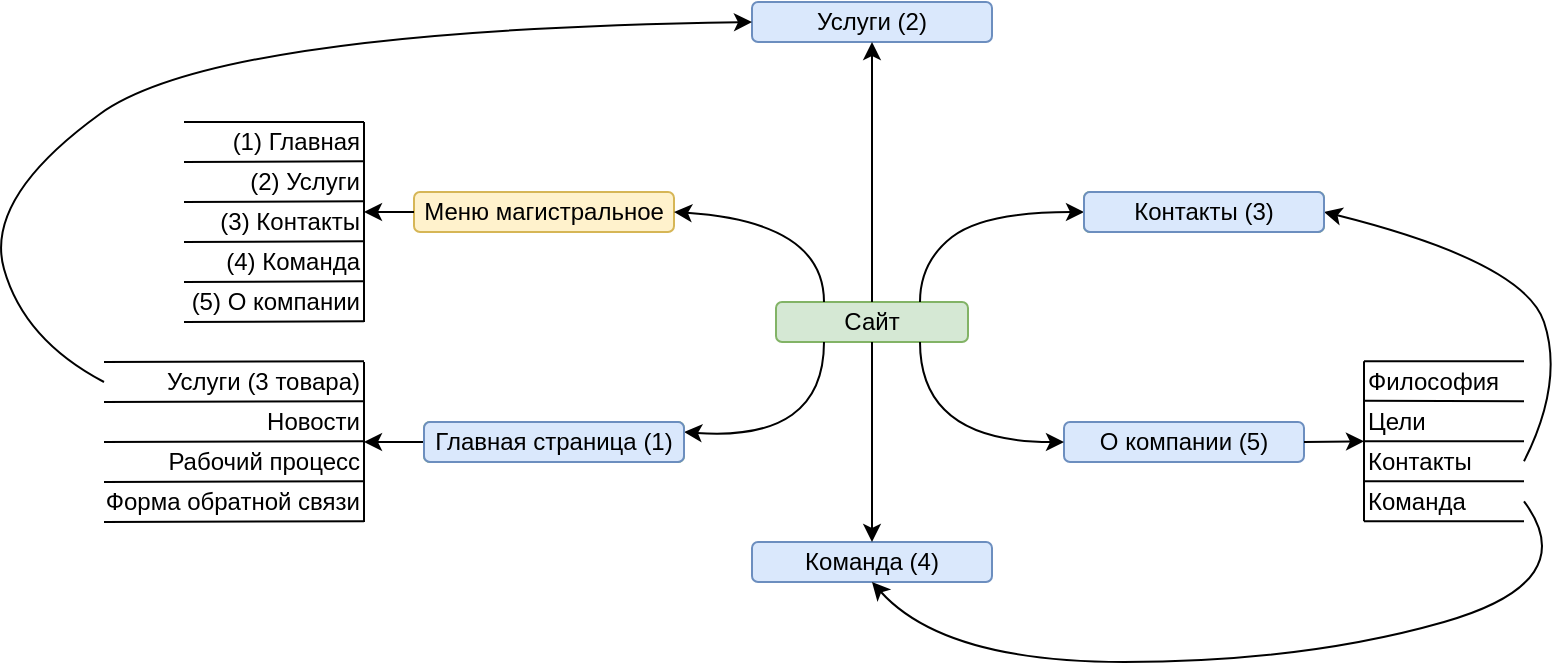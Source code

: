 <mxfile version="20.5.3" type="google"><diagram id="h5CrLuQb4a_Y8XLwuyL2" name="Страница 1"><mxGraphModel dx="948" dy="534" grid="0" gridSize="10" guides="1" tooltips="1" connect="1" arrows="1" fold="1" page="1" pageScale="1" pageWidth="827" pageHeight="1169" math="0" shadow="0"><root><mxCell id="0"/><mxCell id="1" parent="0"/><mxCell id="dWn9MculYmVkYZXtp4No-1" value="Сайт" style="rounded=1;whiteSpace=wrap;html=1;fillColor=#d5e8d4;strokeColor=#82b366;" vertex="1" parent="1"><mxGeometry x="406" y="290" width="96" height="20" as="geometry"/></mxCell><mxCell id="dWn9MculYmVkYZXtp4No-3" value="Главная страница (1)" style="rounded=1;whiteSpace=wrap;html=1;fillColor=#d5e8d4;strokeColor=#82b366;" vertex="1" parent="1"><mxGeometry x="230" y="350" width="130" height="20" as="geometry"/></mxCell><mxCell id="dWn9MculYmVkYZXtp4No-4" value="Меню магистральное" style="rounded=1;whiteSpace=wrap;html=1;fillColor=#fff2cc;strokeColor=#d6b656;" vertex="1" parent="1"><mxGeometry x="225" y="235" width="130" height="20" as="geometry"/></mxCell><mxCell id="dWn9MculYmVkYZXtp4No-5" value="Команда (4)" style="rounded=1;whiteSpace=wrap;html=1;fillColor=#dae8fc;strokeColor=#6c8ebf;" vertex="1" parent="1"><mxGeometry x="394" y="410" width="120" height="20" as="geometry"/></mxCell><mxCell id="dWn9MculYmVkYZXtp4No-6" value="О компании (5)" style="rounded=1;whiteSpace=wrap;html=1;fillColor=#dae8fc;strokeColor=#6c8ebf;" vertex="1" parent="1"><mxGeometry x="550" y="350" width="120" height="20" as="geometry"/></mxCell><mxCell id="dWn9MculYmVkYZXtp4No-7" value="Контакты (3)" style="rounded=1;whiteSpace=wrap;html=1;fillColor=#d5e8d4;strokeColor=#82b366;" vertex="1" parent="1"><mxGeometry x="560" y="235" width="120" height="20" as="geometry"/></mxCell><mxCell id="dWn9MculYmVkYZXtp4No-10" value="" style="endArrow=none;html=1;rounded=0;" edge="1" parent="1"><mxGeometry width="50" height="50" relative="1" as="geometry"><mxPoint x="700" y="399.66" as="sourcePoint"/><mxPoint x="700" y="319.66" as="targetPoint"/></mxGeometry></mxCell><mxCell id="dWn9MculYmVkYZXtp4No-11" value="" style="endArrow=none;html=1;rounded=0;" edge="1" parent="1"><mxGeometry width="50" height="50" relative="1" as="geometry"><mxPoint x="700" y="319.66" as="sourcePoint"/><mxPoint x="780" y="319.66" as="targetPoint"/></mxGeometry></mxCell><mxCell id="dWn9MculYmVkYZXtp4No-12" value="" style="endArrow=none;html=1;rounded=0;" edge="1" parent="1"><mxGeometry width="50" height="50" relative="1" as="geometry"><mxPoint x="700" y="339.42" as="sourcePoint"/><mxPoint x="780" y="339.66" as="targetPoint"/></mxGeometry></mxCell><mxCell id="dWn9MculYmVkYZXtp4No-13" value="" style="endArrow=none;html=1;rounded=0;" edge="1" parent="1"><mxGeometry width="50" height="50" relative="1" as="geometry"><mxPoint x="700" y="359.66" as="sourcePoint"/><mxPoint x="780" y="359.66" as="targetPoint"/></mxGeometry></mxCell><mxCell id="dWn9MculYmVkYZXtp4No-14" value="" style="endArrow=none;html=1;rounded=0;" edge="1" parent="1"><mxGeometry width="50" height="50" relative="1" as="geometry"><mxPoint x="700" y="379.66" as="sourcePoint"/><mxPoint x="780" y="379.66" as="targetPoint"/></mxGeometry></mxCell><mxCell id="dWn9MculYmVkYZXtp4No-15" value="" style="endArrow=none;html=1;rounded=0;" edge="1" parent="1"><mxGeometry width="50" height="50" relative="1" as="geometry"><mxPoint x="700" y="399.66" as="sourcePoint"/><mxPoint x="780" y="399.66" as="targetPoint"/></mxGeometry></mxCell><mxCell id="dWn9MculYmVkYZXtp4No-18" value="&lt;span style=&quot;color: rgb(0, 0, 0); font-family: Helvetica; font-size: 12px; font-style: normal; font-variant-ligatures: normal; font-variant-caps: normal; font-weight: 400; letter-spacing: normal; orphans: 2; text-align: center; text-indent: 0px; text-transform: none; widows: 2; word-spacing: 0px; -webkit-text-stroke-width: 0px; text-decoration-thickness: initial; text-decoration-style: initial; text-decoration-color: initial; float: none; display: inline !important;&quot;&gt;Философия&lt;/span&gt;" style="text;whiteSpace=wrap;html=1;verticalAlign=middle;" vertex="1" parent="1"><mxGeometry x="700" y="319.66" width="90" height="20" as="geometry"/></mxCell><mxCell id="dWn9MculYmVkYZXtp4No-19" value="&lt;span style=&quot;color: rgb(0, 0, 0); font-family: Helvetica; font-size: 12px; font-style: normal; font-variant-ligatures: normal; font-variant-caps: normal; font-weight: 400; letter-spacing: normal; orphans: 2; text-align: center; text-indent: 0px; text-transform: none; widows: 2; word-spacing: 0px; -webkit-text-stroke-width: 0px; text-decoration-thickness: initial; text-decoration-style: initial; text-decoration-color: initial; float: none; display: inline !important;&quot;&gt;Цели&lt;/span&gt;" style="text;whiteSpace=wrap;html=1;verticalAlign=middle;" vertex="1" parent="1"><mxGeometry x="700" y="339.66" width="90" height="20" as="geometry"/></mxCell><mxCell id="dWn9MculYmVkYZXtp4No-20" value="&lt;span style=&quot;color: rgb(0, 0, 0); font-family: Helvetica; font-size: 12px; font-style: normal; font-variant-ligatures: normal; font-variant-caps: normal; font-weight: 400; letter-spacing: normal; orphans: 2; text-align: center; text-indent: 0px; text-transform: none; widows: 2; word-spacing: 0px; -webkit-text-stroke-width: 0px; text-decoration-thickness: initial; text-decoration-style: initial; text-decoration-color: initial; float: none; display: inline !important;&quot;&gt;Контакты&lt;/span&gt;" style="text;whiteSpace=wrap;html=1;verticalAlign=middle;" vertex="1" parent="1"><mxGeometry x="700" y="359.66" width="80" height="20" as="geometry"/></mxCell><mxCell id="dWn9MculYmVkYZXtp4No-21" value="&lt;span style=&quot;color: rgb(0, 0, 0); font-family: Helvetica; font-size: 12px; font-style: normal; font-variant-ligatures: normal; font-variant-caps: normal; font-weight: 400; letter-spacing: normal; orphans: 2; text-align: center; text-indent: 0px; text-transform: none; widows: 2; word-spacing: 0px; -webkit-text-stroke-width: 0px; text-decoration-thickness: initial; text-decoration-style: initial; text-decoration-color: initial; float: none; display: inline !important;&quot;&gt;Команда&lt;/span&gt;" style="text;whiteSpace=wrap;html=1;verticalAlign=middle;" vertex="1" parent="1"><mxGeometry x="700" y="379.66" width="80" height="20" as="geometry"/></mxCell><mxCell id="dWn9MculYmVkYZXtp4No-34" value="" style="endArrow=none;html=1;rounded=0;" edge="1" parent="1"><mxGeometry width="50" height="50" relative="1" as="geometry"><mxPoint x="200" y="400" as="sourcePoint"/><mxPoint x="200" y="320" as="targetPoint"/></mxGeometry></mxCell><mxCell id="dWn9MculYmVkYZXtp4No-35" value="" style="endArrow=none;html=1;rounded=0;" edge="1" parent="1"><mxGeometry width="50" height="50" relative="1" as="geometry"><mxPoint x="70" y="320" as="sourcePoint"/><mxPoint x="200" y="319.6" as="targetPoint"/></mxGeometry></mxCell><mxCell id="dWn9MculYmVkYZXtp4No-36" value="" style="endArrow=none;html=1;rounded=0;" edge="1" parent="1"><mxGeometry width="50" height="50" relative="1" as="geometry"><mxPoint x="70" y="340" as="sourcePoint"/><mxPoint x="200" y="339.6" as="targetPoint"/></mxGeometry></mxCell><mxCell id="dWn9MculYmVkYZXtp4No-37" value="" style="endArrow=none;html=1;rounded=0;" edge="1" parent="1"><mxGeometry width="50" height="50" relative="1" as="geometry"><mxPoint x="70" y="360" as="sourcePoint"/><mxPoint x="200" y="359.6" as="targetPoint"/></mxGeometry></mxCell><mxCell id="dWn9MculYmVkYZXtp4No-38" value="" style="endArrow=none;html=1;rounded=0;" edge="1" parent="1"><mxGeometry width="50" height="50" relative="1" as="geometry"><mxPoint x="70" y="380" as="sourcePoint"/><mxPoint x="200" y="379.6" as="targetPoint"/></mxGeometry></mxCell><mxCell id="dWn9MculYmVkYZXtp4No-39" value="" style="endArrow=none;html=1;rounded=0;" edge="1" parent="1"><mxGeometry width="50" height="50" relative="1" as="geometry"><mxPoint x="70" y="400" as="sourcePoint"/><mxPoint x="200" y="399.6" as="targetPoint"/></mxGeometry></mxCell><mxCell id="dWn9MculYmVkYZXtp4No-40" value="Услуги (3 товара)" style="text;whiteSpace=wrap;html=1;verticalAlign=middle;align=right;" vertex="1" parent="1"><mxGeometry x="70" y="320" width="130" height="20" as="geometry"/></mxCell><mxCell id="dWn9MculYmVkYZXtp4No-41" value="&lt;span style=&quot;color: rgb(0, 0, 0); font-family: Helvetica; font-size: 12px; font-style: normal; font-variant-ligatures: normal; font-variant-caps: normal; font-weight: 400; letter-spacing: normal; orphans: 2; text-indent: 0px; text-transform: none; widows: 2; word-spacing: 0px; -webkit-text-stroke-width: 0px; text-decoration-thickness: initial; text-decoration-style: initial; text-decoration-color: initial; float: none; display: inline !important;&quot;&gt;Новости&lt;/span&gt;" style="text;whiteSpace=wrap;html=1;verticalAlign=middle;align=right;" vertex="1" parent="1"><mxGeometry x="100" y="340" width="100" height="20" as="geometry"/></mxCell><mxCell id="dWn9MculYmVkYZXtp4No-42" value="&lt;span style=&quot;color: rgb(0, 0, 0); font-family: Helvetica; font-size: 12px; font-style: normal; font-variant-ligatures: normal; font-variant-caps: normal; font-weight: 400; letter-spacing: normal; orphans: 2; text-indent: 0px; text-transform: none; widows: 2; word-spacing: 0px; -webkit-text-stroke-width: 0px; text-decoration-thickness: initial; text-decoration-style: initial; text-decoration-color: initial; float: none; display: inline !important;&quot;&gt;Рабочий процесс&lt;/span&gt;" style="text;whiteSpace=wrap;html=1;verticalAlign=middle;align=right;" vertex="1" parent="1"><mxGeometry x="100" y="360" width="100" height="20" as="geometry"/></mxCell><mxCell id="dWn9MculYmVkYZXtp4No-43" value="&lt;span style=&quot;color: rgb(0, 0, 0); font-family: Helvetica; font-size: 12px; font-style: normal; font-variant-ligatures: normal; font-variant-caps: normal; font-weight: 400; letter-spacing: normal; orphans: 2; text-indent: 0px; text-transform: none; widows: 2; word-spacing: 0px; -webkit-text-stroke-width: 0px; text-decoration-thickness: initial; text-decoration-style: initial; text-decoration-color: initial; float: none; display: inline !important;&quot;&gt;Форма обратной связи&lt;/span&gt;" style="text;whiteSpace=wrap;html=1;verticalAlign=middle;align=right;" vertex="1" parent="1"><mxGeometry x="70" y="380" width="130" height="20" as="geometry"/></mxCell><mxCell id="dWn9MculYmVkYZXtp4No-67" value="" style="endArrow=none;html=1;rounded=0;" edge="1" parent="1"><mxGeometry width="50" height="50" relative="1" as="geometry"><mxPoint x="200" y="300" as="sourcePoint"/><mxPoint x="200" y="200" as="targetPoint"/></mxGeometry></mxCell><mxCell id="dWn9MculYmVkYZXtp4No-68" value="" style="endArrow=none;html=1;rounded=0;" edge="1" parent="1"><mxGeometry width="50" height="50" relative="1" as="geometry"><mxPoint x="110" y="220" as="sourcePoint"/><mxPoint x="200" y="219.6" as="targetPoint"/></mxGeometry></mxCell><mxCell id="dWn9MculYmVkYZXtp4No-69" value="" style="endArrow=none;html=1;rounded=0;" edge="1" parent="1"><mxGeometry width="50" height="50" relative="1" as="geometry"><mxPoint x="110" y="240" as="sourcePoint"/><mxPoint x="200" y="239.6" as="targetPoint"/></mxGeometry></mxCell><mxCell id="dWn9MculYmVkYZXtp4No-70" value="" style="endArrow=none;html=1;rounded=0;" edge="1" parent="1"><mxGeometry width="50" height="50" relative="1" as="geometry"><mxPoint x="110" y="260" as="sourcePoint"/><mxPoint x="200" y="259.6" as="targetPoint"/></mxGeometry></mxCell><mxCell id="dWn9MculYmVkYZXtp4No-71" value="" style="endArrow=none;html=1;rounded=0;" edge="1" parent="1"><mxGeometry width="50" height="50" relative="1" as="geometry"><mxPoint x="110" y="280" as="sourcePoint"/><mxPoint x="200" y="279.6" as="targetPoint"/></mxGeometry></mxCell><mxCell id="dWn9MculYmVkYZXtp4No-72" value="" style="endArrow=none;html=1;rounded=0;" edge="1" parent="1"><mxGeometry width="50" height="50" relative="1" as="geometry"><mxPoint x="110" y="300" as="sourcePoint"/><mxPoint x="200" y="299.6" as="targetPoint"/></mxGeometry></mxCell><mxCell id="dWn9MculYmVkYZXtp4No-73" value="(1) Главная" style="text;whiteSpace=wrap;html=1;verticalAlign=middle;align=right;" vertex="1" parent="1"><mxGeometry x="100" y="200" width="100" height="20" as="geometry"/></mxCell><mxCell id="dWn9MculYmVkYZXtp4No-77" value="" style="endArrow=none;html=1;rounded=0;" edge="1" parent="1"><mxGeometry width="50" height="50" relative="1" as="geometry"><mxPoint x="110" y="200" as="sourcePoint"/><mxPoint x="200" y="200.0" as="targetPoint"/></mxGeometry></mxCell><mxCell id="dWn9MculYmVkYZXtp4No-80" value="Услуги (2)" style="rounded=1;whiteSpace=wrap;html=1;fillColor=#dae8fc;strokeColor=#6c8ebf;" vertex="1" parent="1"><mxGeometry x="394" y="140" width="120" height="20" as="geometry"/></mxCell><mxCell id="dWn9MculYmVkYZXtp4No-83" value="" style="curved=1;endArrow=classic;html=1;rounded=0;exitX=1;exitY=0.5;exitDx=0;exitDy=0;entryX=0.5;entryY=1;entryDx=0;entryDy=0;" edge="1" parent="1" source="dWn9MculYmVkYZXtp4No-21" target="dWn9MculYmVkYZXtp4No-5"><mxGeometry width="50" height="50" relative="1" as="geometry"><mxPoint x="780" y="440" as="sourcePoint"/><mxPoint x="680" y="430" as="targetPoint"/><Array as="points"><mxPoint x="810" y="430"/><mxPoint x="670" y="470"/><mxPoint x="490" y="470"/></Array></mxGeometry></mxCell><mxCell id="dWn9MculYmVkYZXtp4No-84" value="" style="curved=1;endArrow=classic;html=1;rounded=0;entryX=1;entryY=0.5;entryDx=0;entryDy=0;exitX=1;exitY=0.5;exitDx=0;exitDy=0;" edge="1" parent="1" source="dWn9MculYmVkYZXtp4No-20" target="dWn9MculYmVkYZXtp4No-7"><mxGeometry width="50" height="50" relative="1" as="geometry"><mxPoint x="800" y="340" as="sourcePoint"/><mxPoint x="690" y="290" as="targetPoint"/><Array as="points"><mxPoint x="800" y="330"/><mxPoint x="780" y="270"/></Array></mxGeometry></mxCell><mxCell id="dWn9MculYmVkYZXtp4No-85" value="&lt;span style=&quot;color: rgb(0, 0, 0); font-family: Helvetica; font-size: 12px; font-style: normal; font-variant-ligatures: normal; font-variant-caps: normal; font-weight: 400; letter-spacing: normal; orphans: 2; text-indent: 0px; text-transform: none; widows: 2; word-spacing: 0px; -webkit-text-stroke-width: 0px; text-decoration-thickness: initial; text-decoration-style: initial; text-decoration-color: initial; float: none; display: inline !important;&quot;&gt;(2) Услуги&lt;/span&gt;" style="text;whiteSpace=wrap;html=1;verticalAlign=middle;align=right;" vertex="1" parent="1"><mxGeometry x="100" y="220" width="100" height="20" as="geometry"/></mxCell><mxCell id="dWn9MculYmVkYZXtp4No-86" value="&lt;span style=&quot;color: rgb(0, 0, 0); font-family: Helvetica; font-size: 12px; font-style: normal; font-variant-ligatures: normal; font-variant-caps: normal; font-weight: 400; letter-spacing: normal; orphans: 2; text-indent: 0px; text-transform: none; widows: 2; word-spacing: 0px; -webkit-text-stroke-width: 0px; text-decoration-thickness: initial; text-decoration-style: initial; text-decoration-color: initial; float: none; display: inline !important;&quot;&gt;(4) Команда&lt;/span&gt;" style="text;whiteSpace=wrap;html=1;verticalAlign=middle;align=right;" vertex="1" parent="1"><mxGeometry x="100.0" y="260" width="100" height="20" as="geometry"/></mxCell><mxCell id="dWn9MculYmVkYZXtp4No-87" value="&lt;span style=&quot;color: rgb(0, 0, 0); font-family: Helvetica; font-size: 12px; font-style: normal; font-variant-ligatures: normal; font-variant-caps: normal; font-weight: 400; letter-spacing: normal; orphans: 2; text-indent: 0px; text-transform: none; widows: 2; word-spacing: 0px; -webkit-text-stroke-width: 0px; text-decoration-thickness: initial; text-decoration-style: initial; text-decoration-color: initial; float: none; display: inline !important;&quot;&gt;(3) Контакты&lt;/span&gt;" style="text;whiteSpace=wrap;html=1;verticalAlign=middle;align=right;" vertex="1" parent="1"><mxGeometry x="90" y="240" width="110" height="20" as="geometry"/></mxCell><mxCell id="dWn9MculYmVkYZXtp4No-88" value="&lt;span style=&quot;text-align: center;&quot;&gt;(5) О компании&lt;/span&gt;" style="text;whiteSpace=wrap;html=1;verticalAlign=middle;align=right;" vertex="1" parent="1"><mxGeometry x="100" y="280" width="100" height="20" as="geometry"/></mxCell><mxCell id="dWn9MculYmVkYZXtp4No-89" value="" style="curved=1;endArrow=classic;html=1;rounded=0;exitX=0;exitY=0.5;exitDx=0;exitDy=0;entryX=0;entryY=0.5;entryDx=0;entryDy=0;" edge="1" parent="1" source="dWn9MculYmVkYZXtp4No-40" target="dWn9MculYmVkYZXtp4No-80"><mxGeometry width="50" height="50" relative="1" as="geometry"><mxPoint x="30" y="330" as="sourcePoint"/><mxPoint x="80" y="280" as="targetPoint"/><Array as="points"><mxPoint x="30" y="309"/><mxPoint x="10" y="238"/><mxPoint x="126" y="154"/></Array></mxGeometry></mxCell><mxCell id="dWn9MculYmVkYZXtp4No-93" value="" style="curved=1;endArrow=classic;html=1;rounded=0;entryX=1;entryY=0.5;entryDx=0;entryDy=0;exitX=0.25;exitY=0;exitDx=0;exitDy=0;" edge="1" parent="1" source="dWn9MculYmVkYZXtp4No-1" target="dWn9MculYmVkYZXtp4No-4"><mxGeometry width="50" height="50" relative="1" as="geometry"><mxPoint x="340" y="350" as="sourcePoint"/><mxPoint x="390" y="300" as="targetPoint"/><Array as="points"><mxPoint x="430" y="250"/></Array></mxGeometry></mxCell><mxCell id="dWn9MculYmVkYZXtp4No-94" value="" style="curved=1;endArrow=classic;html=1;rounded=0;entryX=0;entryY=0.5;entryDx=0;entryDy=0;exitX=0.75;exitY=0;exitDx=0;exitDy=0;" edge="1" parent="1" source="dWn9MculYmVkYZXtp4No-1" target="dWn9MculYmVkYZXtp4No-7"><mxGeometry width="50" height="50" relative="1" as="geometry"><mxPoint x="510" y="280" as="sourcePoint"/><mxPoint x="365" y="255" as="targetPoint"/><Array as="points"><mxPoint x="478" y="270"/><mxPoint x="510" y="245"/></Array></mxGeometry></mxCell><mxCell id="dWn9MculYmVkYZXtp4No-95" value="" style="curved=1;endArrow=classic;html=1;rounded=0;entryX=1;entryY=0.25;entryDx=0;entryDy=0;exitX=0.25;exitY=1;exitDx=0;exitDy=0;" edge="1" parent="1" source="dWn9MculYmVkYZXtp4No-1" target="dWn9MculYmVkYZXtp4No-3"><mxGeometry width="50" height="50" relative="1" as="geometry"><mxPoint x="440" y="300" as="sourcePoint"/><mxPoint x="365" y="255" as="targetPoint"/><Array as="points"><mxPoint x="430" y="360"/></Array></mxGeometry></mxCell><mxCell id="dWn9MculYmVkYZXtp4No-96" value="" style="curved=1;endArrow=classic;html=1;rounded=0;entryX=0.5;entryY=0;entryDx=0;entryDy=0;exitX=0.5;exitY=1;exitDx=0;exitDy=0;" edge="1" parent="1" source="dWn9MculYmVkYZXtp4No-1" target="dWn9MculYmVkYZXtp4No-5"><mxGeometry width="50" height="50" relative="1" as="geometry"><mxPoint x="440" y="320" as="sourcePoint"/><mxPoint x="370" y="365" as="targetPoint"/><Array as="points"/></mxGeometry></mxCell><mxCell id="dWn9MculYmVkYZXtp4No-97" value="" style="curved=1;endArrow=classic;html=1;rounded=0;entryX=0.5;entryY=1;entryDx=0;entryDy=0;exitX=0.5;exitY=0;exitDx=0;exitDy=0;" edge="1" parent="1" source="dWn9MculYmVkYZXtp4No-1" target="dWn9MculYmVkYZXtp4No-80"><mxGeometry width="50" height="50" relative="1" as="geometry"><mxPoint x="464" y="320" as="sourcePoint"/><mxPoint x="464.0" y="420" as="targetPoint"/><Array as="points"/></mxGeometry></mxCell><mxCell id="dWn9MculYmVkYZXtp4No-98" value="" style="curved=1;endArrow=classic;html=1;rounded=0;entryX=0;entryY=0.5;entryDx=0;entryDy=0;exitX=0.75;exitY=1;exitDx=0;exitDy=0;" edge="1" parent="1" source="dWn9MculYmVkYZXtp4No-1" target="dWn9MculYmVkYZXtp4No-6"><mxGeometry width="50" height="50" relative="1" as="geometry"><mxPoint x="488" y="300" as="sourcePoint"/><mxPoint x="570" y="255" as="targetPoint"/><Array as="points"><mxPoint x="478" y="360"/></Array></mxGeometry></mxCell><mxCell id="dWn9MculYmVkYZXtp4No-100" value="" style="endArrow=classic;html=1;rounded=0;entryX=1;entryY=0;entryDx=0;entryDy=0;exitX=0;exitY=0.5;exitDx=0;exitDy=0;" edge="1" parent="1" source="dWn9MculYmVkYZXtp4No-3" target="dWn9MculYmVkYZXtp4No-42"><mxGeometry width="50" height="50" relative="1" as="geometry"><mxPoint x="240" y="460" as="sourcePoint"/><mxPoint x="290" y="410" as="targetPoint"/></mxGeometry></mxCell><mxCell id="dWn9MculYmVkYZXtp4No-101" value="" style="endArrow=classic;html=1;rounded=0;entryX=1;entryY=0.25;entryDx=0;entryDy=0;exitX=0;exitY=0.5;exitDx=0;exitDy=0;" edge="1" parent="1" source="dWn9MculYmVkYZXtp4No-4" target="dWn9MculYmVkYZXtp4No-87"><mxGeometry width="50" height="50" relative="1" as="geometry"><mxPoint x="240" y="370" as="sourcePoint"/><mxPoint x="210" y="370" as="targetPoint"/></mxGeometry></mxCell><mxCell id="dWn9MculYmVkYZXtp4No-103" value="" style="endArrow=classic;html=1;rounded=0;entryX=0;entryY=0;entryDx=0;entryDy=0;exitX=1;exitY=0.5;exitDx=0;exitDy=0;" edge="1" parent="1" source="dWn9MculYmVkYZXtp4No-6" target="dWn9MculYmVkYZXtp4No-20"><mxGeometry width="50" height="50" relative="1" as="geometry"><mxPoint x="235" y="255" as="sourcePoint"/><mxPoint x="210" y="255" as="targetPoint"/></mxGeometry></mxCell><mxCell id="dWn9MculYmVkYZXtp4No-105" value="Главная страница (1)" style="rounded=1;whiteSpace=wrap;html=1;fillColor=#dae8fc;strokeColor=#6c8ebf;" vertex="1" parent="1"><mxGeometry x="230" y="350" width="130" height="20" as="geometry"/></mxCell><mxCell id="dWn9MculYmVkYZXtp4No-106" value="Контакты (3)" style="rounded=1;whiteSpace=wrap;html=1;fillColor=#dae8fc;strokeColor=#6c8ebf;" vertex="1" parent="1"><mxGeometry x="560" y="235" width="120" height="20" as="geometry"/></mxCell></root></mxGraphModel></diagram></mxfile>